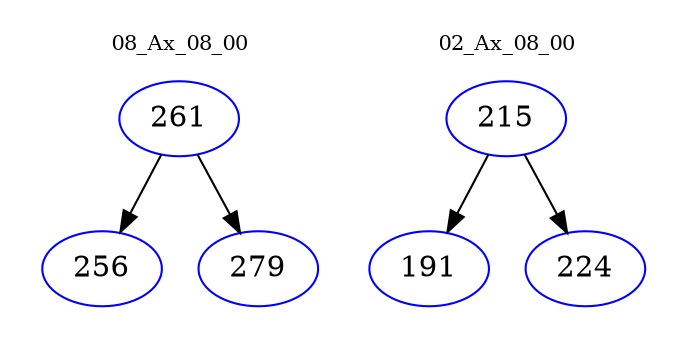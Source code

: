 digraph{
subgraph cluster_0 {
color = white
label = "08_Ax_08_00";
fontsize=10;
T0_261 [label="261", color="blue"]
T0_261 -> T0_256 [color="black"]
T0_256 [label="256", color="blue"]
T0_261 -> T0_279 [color="black"]
T0_279 [label="279", color="blue"]
}
subgraph cluster_1 {
color = white
label = "02_Ax_08_00";
fontsize=10;
T1_215 [label="215", color="blue"]
T1_215 -> T1_191 [color="black"]
T1_191 [label="191", color="blue"]
T1_215 -> T1_224 [color="black"]
T1_224 [label="224", color="blue"]
}
}
